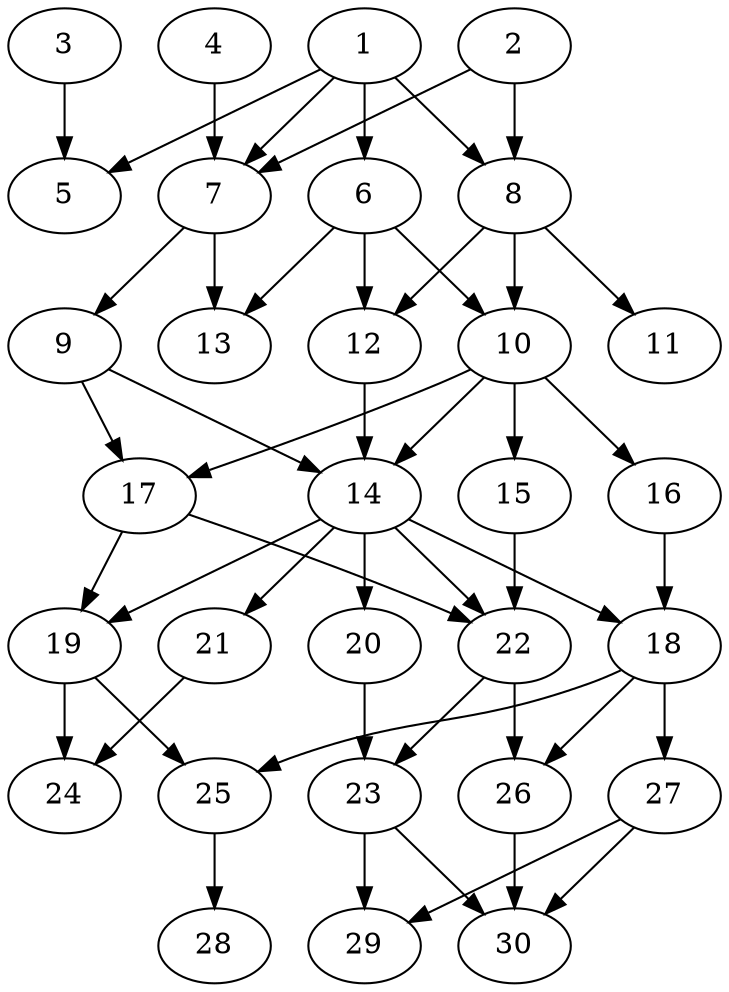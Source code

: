 // DAG automatically generated by daggen at Thu Oct  3 14:04:19 2019
// ./daggen --dot -n 30 --ccr 0.5 --fat 0.5 --regular 0.7 --density 0.6 --mindata 5242880 --maxdata 52428800 
digraph G {
  1 [size="66985984", alpha="0.05", expect_size="33492992"] 
  1 -> 5 [size ="33492992"]
  1 -> 6 [size ="33492992"]
  1 -> 7 [size ="33492992"]
  1 -> 8 [size ="33492992"]
  2 [size="48615424", alpha="0.03", expect_size="24307712"] 
  2 -> 7 [size ="24307712"]
  2 -> 8 [size ="24307712"]
  3 [size="94885888", alpha="0.07", expect_size="47442944"] 
  3 -> 5 [size ="47442944"]
  4 [size="65212416", alpha="0.11", expect_size="32606208"] 
  4 -> 7 [size ="32606208"]
  5 [size="51701760", alpha="0.13", expect_size="25850880"] 
  6 [size="17375232", alpha="0.06", expect_size="8687616"] 
  6 -> 10 [size ="8687616"]
  6 -> 12 [size ="8687616"]
  6 -> 13 [size ="8687616"]
  7 [size="66555904", alpha="0.19", expect_size="33277952"] 
  7 -> 9 [size ="33277952"]
  7 -> 13 [size ="33277952"]
  8 [size="16345088", alpha="0.02", expect_size="8172544"] 
  8 -> 10 [size ="8172544"]
  8 -> 11 [size ="8172544"]
  8 -> 12 [size ="8172544"]
  9 [size="35375104", alpha="0.16", expect_size="17687552"] 
  9 -> 14 [size ="17687552"]
  9 -> 17 [size ="17687552"]
  10 [size="77215744", alpha="0.09", expect_size="38607872"] 
  10 -> 14 [size ="38607872"]
  10 -> 15 [size ="38607872"]
  10 -> 16 [size ="38607872"]
  10 -> 17 [size ="38607872"]
  11 [size="27144192", alpha="0.17", expect_size="13572096"] 
  12 [size="52891648", alpha="0.13", expect_size="26445824"] 
  12 -> 14 [size ="26445824"]
  13 [size="68511744", alpha="0.15", expect_size="34255872"] 
  14 [size="100993024", alpha="0.16", expect_size="50496512"] 
  14 -> 18 [size ="50496512"]
  14 -> 19 [size ="50496512"]
  14 -> 20 [size ="50496512"]
  14 -> 21 [size ="50496512"]
  14 -> 22 [size ="50496512"]
  15 [size="58484736", alpha="0.11", expect_size="29242368"] 
  15 -> 22 [size ="29242368"]
  16 [size="27754496", alpha="0.15", expect_size="13877248"] 
  16 -> 18 [size ="13877248"]
  17 [size="54042624", alpha="0.13", expect_size="27021312"] 
  17 -> 19 [size ="27021312"]
  17 -> 22 [size ="27021312"]
  18 [size="49104896", alpha="0.08", expect_size="24552448"] 
  18 -> 25 [size ="24552448"]
  18 -> 26 [size ="24552448"]
  18 -> 27 [size ="24552448"]
  19 [size="60725248", alpha="0.08", expect_size="30362624"] 
  19 -> 24 [size ="30362624"]
  19 -> 25 [size ="30362624"]
  20 [size="40374272", alpha="0.19", expect_size="20187136"] 
  20 -> 23 [size ="20187136"]
  21 [size="81756160", alpha="0.02", expect_size="40878080"] 
  21 -> 24 [size ="40878080"]
  22 [size="65507328", alpha="0.13", expect_size="32753664"] 
  22 -> 23 [size ="32753664"]
  22 -> 26 [size ="32753664"]
  23 [size="30865408", alpha="0.02", expect_size="15432704"] 
  23 -> 29 [size ="15432704"]
  23 -> 30 [size ="15432704"]
  24 [size="102471680", alpha="0.02", expect_size="51235840"] 
  25 [size="84940800", alpha="0.11", expect_size="42470400"] 
  25 -> 28 [size ="42470400"]
  26 [size="40701952", alpha="0.02", expect_size="20350976"] 
  26 -> 30 [size ="20350976"]
  27 [size="18653184", alpha="0.05", expect_size="9326592"] 
  27 -> 29 [size ="9326592"]
  27 -> 30 [size ="9326592"]
  28 [size="79677440", alpha="0.08", expect_size="39838720"] 
  29 [size="20918272", alpha="0.18", expect_size="10459136"] 
  30 [size="57311232", alpha="0.01", expect_size="28655616"] 
}
